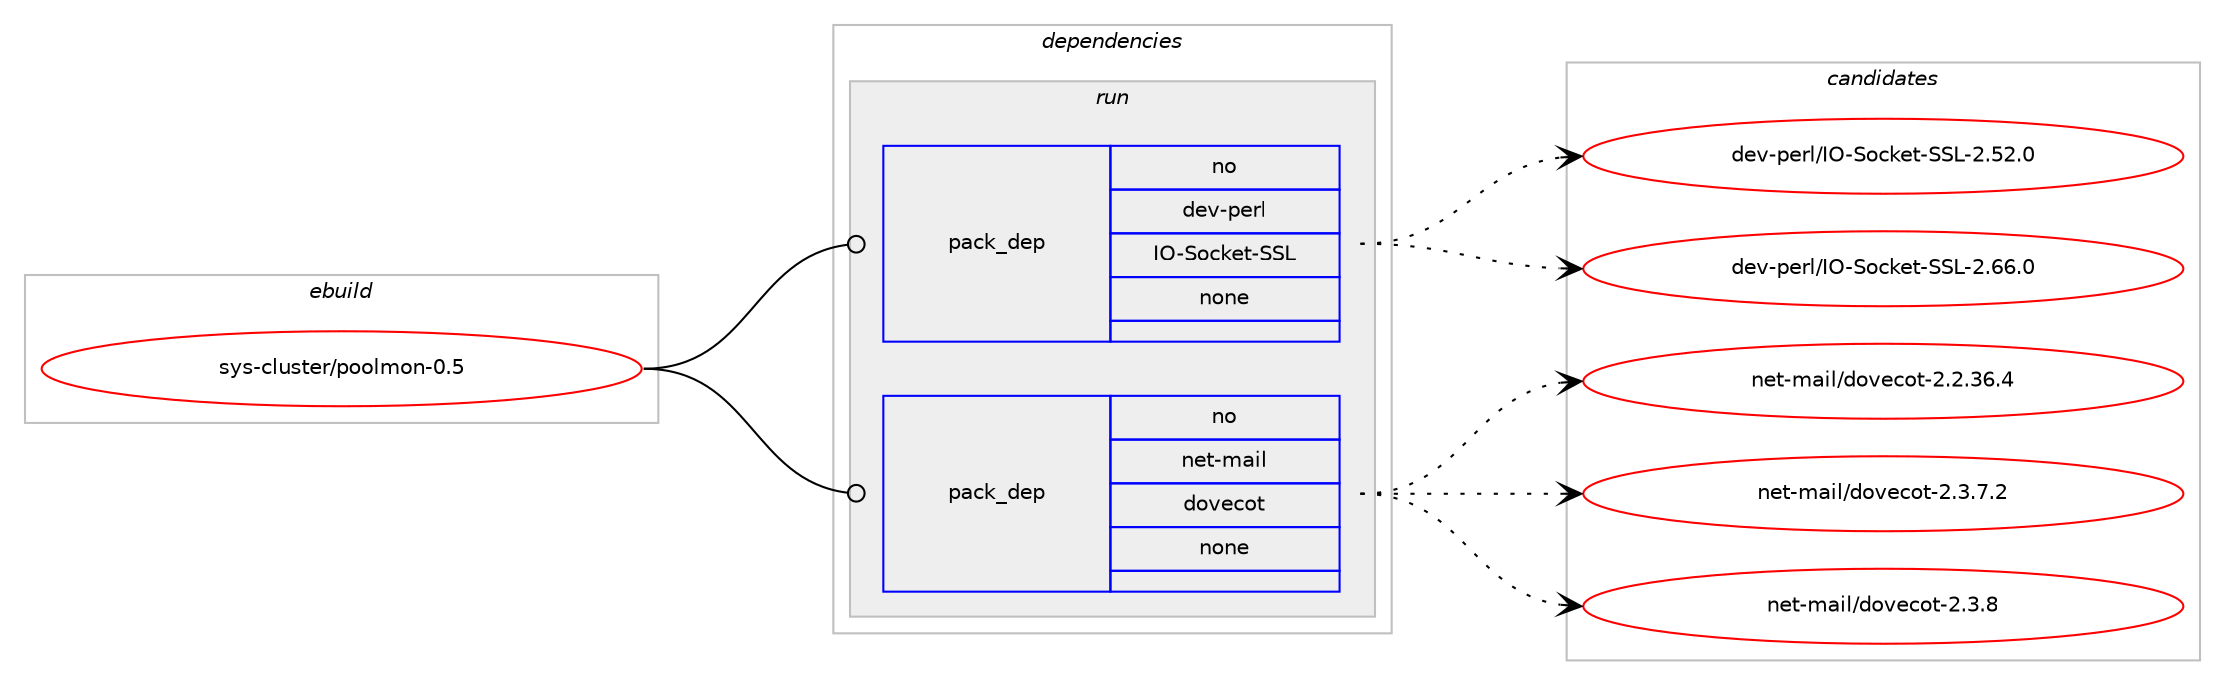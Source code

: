 digraph prolog {

# *************
# Graph options
# *************

newrank=true;
concentrate=true;
compound=true;
graph [rankdir=LR,fontname=Helvetica,fontsize=10,ranksep=1.5];#, ranksep=2.5, nodesep=0.2];
edge  [arrowhead=vee];
node  [fontname=Helvetica,fontsize=10];

# **********
# The ebuild
# **********

subgraph cluster_leftcol {
color=gray;
rank=same;
label=<<i>ebuild</i>>;
id [label="sys-cluster/poolmon-0.5", color=red, width=4, href="../sys-cluster/poolmon-0.5.svg"];
}

# ****************
# The dependencies
# ****************

subgraph cluster_midcol {
color=gray;
label=<<i>dependencies</i>>;
subgraph cluster_compile {
fillcolor="#eeeeee";
style=filled;
label=<<i>compile</i>>;
}
subgraph cluster_compileandrun {
fillcolor="#eeeeee";
style=filled;
label=<<i>compile and run</i>>;
}
subgraph cluster_run {
fillcolor="#eeeeee";
style=filled;
label=<<i>run</i>>;
subgraph pack658622 {
dependency887536 [label=<<TABLE BORDER="0" CELLBORDER="1" CELLSPACING="0" CELLPADDING="4" WIDTH="220"><TR><TD ROWSPAN="6" CELLPADDING="30">pack_dep</TD></TR><TR><TD WIDTH="110">no</TD></TR><TR><TD>dev-perl</TD></TR><TR><TD>IO-Socket-SSL</TD></TR><TR><TD>none</TD></TR><TR><TD></TD></TR></TABLE>>, shape=none, color=blue];
}
id:e -> dependency887536:w [weight=20,style="solid",arrowhead="odot"];
subgraph pack658623 {
dependency887537 [label=<<TABLE BORDER="0" CELLBORDER="1" CELLSPACING="0" CELLPADDING="4" WIDTH="220"><TR><TD ROWSPAN="6" CELLPADDING="30">pack_dep</TD></TR><TR><TD WIDTH="110">no</TD></TR><TR><TD>net-mail</TD></TR><TR><TD>dovecot</TD></TR><TR><TD>none</TD></TR><TR><TD></TD></TR></TABLE>>, shape=none, color=blue];
}
id:e -> dependency887537:w [weight=20,style="solid",arrowhead="odot"];
}
}

# **************
# The candidates
# **************

subgraph cluster_choices {
rank=same;
color=gray;
label=<<i>candidates</i>>;

subgraph choice658622 {
color=black;
nodesep=1;
choice100101118451121011141084773794583111991071011164583837645504653504648 [label="dev-perl/IO-Socket-SSL-2.52.0", color=red, width=4,href="../dev-perl/IO-Socket-SSL-2.52.0.svg"];
choice100101118451121011141084773794583111991071011164583837645504654544648 [label="dev-perl/IO-Socket-SSL-2.66.0", color=red, width=4,href="../dev-perl/IO-Socket-SSL-2.66.0.svg"];
dependency887536:e -> choice100101118451121011141084773794583111991071011164583837645504653504648:w [style=dotted,weight="100"];
dependency887536:e -> choice100101118451121011141084773794583111991071011164583837645504654544648:w [style=dotted,weight="100"];
}
subgraph choice658623 {
color=black;
nodesep=1;
choice11010111645109971051084710011111810199111116455046504651544652 [label="net-mail/dovecot-2.2.36.4", color=red, width=4,href="../net-mail/dovecot-2.2.36.4.svg"];
choice110101116451099710510847100111118101991111164550465146554650 [label="net-mail/dovecot-2.3.7.2", color=red, width=4,href="../net-mail/dovecot-2.3.7.2.svg"];
choice11010111645109971051084710011111810199111116455046514656 [label="net-mail/dovecot-2.3.8", color=red, width=4,href="../net-mail/dovecot-2.3.8.svg"];
dependency887537:e -> choice11010111645109971051084710011111810199111116455046504651544652:w [style=dotted,weight="100"];
dependency887537:e -> choice110101116451099710510847100111118101991111164550465146554650:w [style=dotted,weight="100"];
dependency887537:e -> choice11010111645109971051084710011111810199111116455046514656:w [style=dotted,weight="100"];
}
}

}
